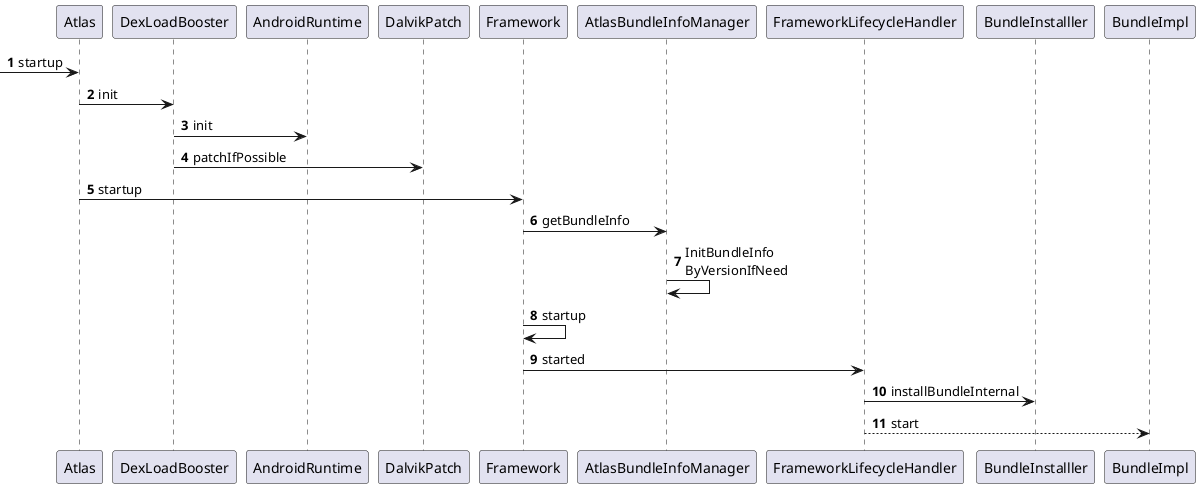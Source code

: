 @startuml
autonumber

-> Atlas : startup
Atlas -> DexLoadBooster : init
DexLoadBooster -> AndroidRuntime : init
DexLoadBooster -> DalvikPatch : patchIfPossible
Atlas -> Framework : startup
Framework -> AtlasBundleInfoManager : getBundleInfo
AtlasBundleInfoManager -> AtlasBundleInfoManager : InitBundleInfo\nByVersionIfNeed

Framework-> Framework : startup
Framework -> FrameworkLifecycleHandler : started

FrameworkLifecycleHandler -> BundleInstalller : installBundleInternal
FrameworkLifecycleHandler --> BundleImpl : start

@enduml